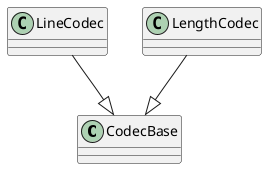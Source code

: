 @startuml

class CodecBase {}
class LineCodec {}
class LengthCodec {}

LineCodec --|> CodecBase

LengthCodec --|> CodecBase

@enduml